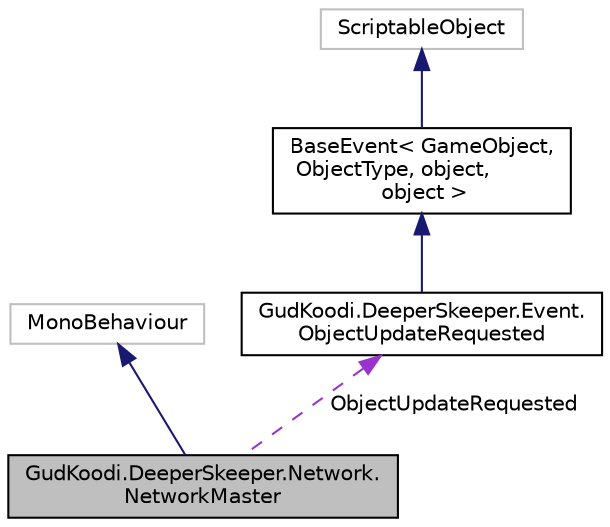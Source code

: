 digraph "GudKoodi.DeeperSkeeper.Network.NetworkMaster"
{
 // LATEX_PDF_SIZE
  edge [fontname="Helvetica",fontsize="10",labelfontname="Helvetica",labelfontsize="10"];
  node [fontname="Helvetica",fontsize="10",shape=record];
  Node1 [label="GudKoodi.DeeperSkeeper.Network.\lNetworkMaster",height=0.2,width=0.4,color="black", fillcolor="grey75", style="filled", fontcolor="black",tooltip=" "];
  Node2 -> Node1 [dir="back",color="midnightblue",fontsize="10",style="solid",fontname="Helvetica"];
  Node2 [label="MonoBehaviour",height=0.2,width=0.4,color="grey75", fillcolor="white", style="filled",tooltip=" "];
  Node3 -> Node1 [dir="back",color="darkorchid3",fontsize="10",style="dashed",label=" ObjectUpdateRequested" ,fontname="Helvetica"];
  Node3 [label="GudKoodi.DeeperSkeeper.Event.\lObjectUpdateRequested",height=0.2,width=0.4,color="black", fillcolor="white", style="filled",URL="$class_gud_koodi_1_1_deeper_skeeper_1_1_event_1_1_object_update_requested.html",tooltip="Event for requesting object updates."];
  Node4 -> Node3 [dir="back",color="midnightblue",fontsize="10",style="solid",fontname="Helvetica"];
  Node4 [label="BaseEvent\< GameObject,\l ObjectType, object,\l object \>",height=0.2,width=0.4,color="black", fillcolor="white", style="filled",URL="$class_gud_koodi_1_1_deeper_skeeper_1_1_event_1_1_base_event.html",tooltip="Base class for all events."];
  Node5 -> Node4 [dir="back",color="midnightblue",fontsize="10",style="solid",fontname="Helvetica"];
  Node5 [label="ScriptableObject",height=0.2,width=0.4,color="grey75", fillcolor="white", style="filled",tooltip=" "];
}
